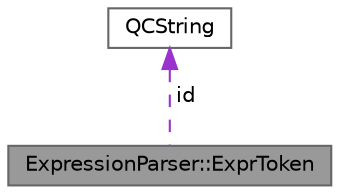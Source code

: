 digraph "ExpressionParser::ExprToken"
{
 // INTERACTIVE_SVG=YES
 // LATEX_PDF_SIZE
  bgcolor="transparent";
  edge [fontname=Helvetica,fontsize=10,labelfontname=Helvetica,labelfontsize=10];
  node [fontname=Helvetica,fontsize=10,shape=box,height=0.2,width=0.4];
  Node1 [label="ExpressionParser::ExprToken",height=0.2,width=0.4,color="gray40", fillcolor="grey60", style="filled", fontcolor="black",tooltip="Class representing a token within an expression."];
  Node2 -> Node1 [dir="back",color="darkorchid3",style="dashed",label=" id" ];
  Node2 [label="QCString",height=0.2,width=0.4,color="gray40", fillcolor="white", style="filled",URL="$d9/d45/class_q_c_string.html",tooltip="This is an alternative implementation of QCString."];
}
